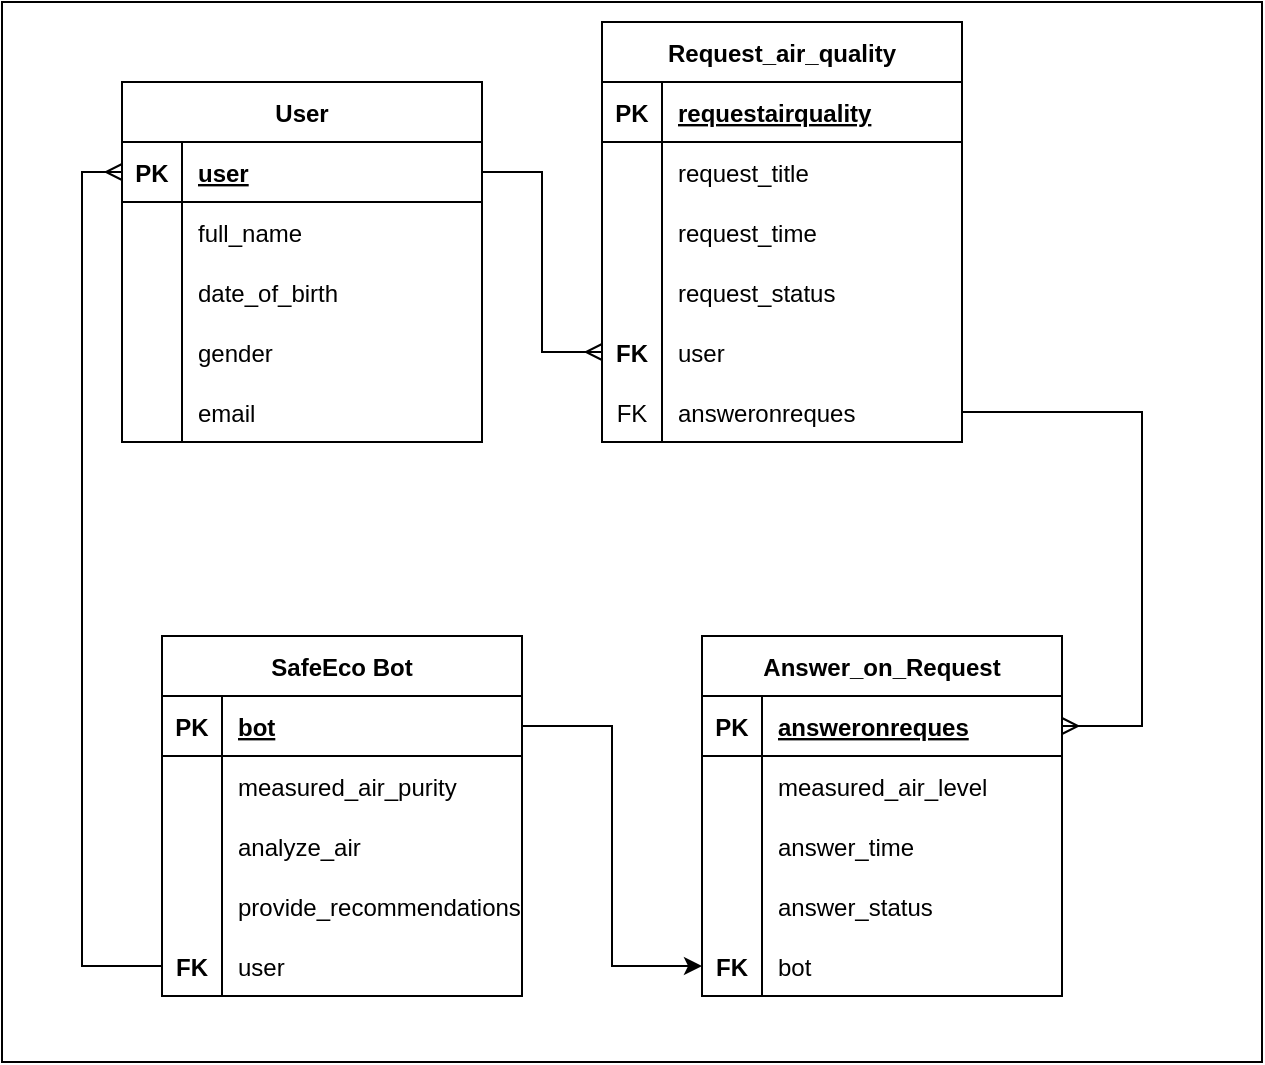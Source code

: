 <mxfile version="15.8.4" type="device"><diagram name="Страница — 1" id="PBsCXd5WmThWlhP5KfTM"><mxGraphModel dx="1038" dy="1476" grid="1" gridSize="10" guides="1" tooltips="1" connect="1" arrows="1" fold="1" page="1" pageScale="1" pageWidth="1169" pageHeight="827" math="0" shadow="0"><root><mxCell id="0"/><mxCell id="1" parent="0"/><mxCell id="3SEpOaOU_BPswneahcGI-242" value="" style="rounded=0;whiteSpace=wrap;html=1;" parent="1" vertex="1"><mxGeometry y="-820" width="630" height="530" as="geometry"/></mxCell><mxCell id="3SEpOaOU_BPswneahcGI-46" value="User" style="shape=table;startSize=30;container=1;collapsible=1;childLayout=tableLayout;fixedRows=1;rowLines=0;fontStyle=1;align=center;resizeLast=1;" parent="1" vertex="1"><mxGeometry x="60" y="-780" width="180" height="180" as="geometry"/></mxCell><mxCell id="3SEpOaOU_BPswneahcGI-47" value="" style="shape=partialRectangle;collapsible=0;dropTarget=0;pointerEvents=0;fillColor=none;top=0;left=0;bottom=1;right=0;points=[[0,0.5],[1,0.5]];portConstraint=eastwest;" parent="3SEpOaOU_BPswneahcGI-46" vertex="1"><mxGeometry y="30" width="180" height="30" as="geometry"/></mxCell><mxCell id="3SEpOaOU_BPswneahcGI-48" value="PK" style="shape=partialRectangle;connectable=0;fillColor=none;top=0;left=0;bottom=0;right=0;fontStyle=1;overflow=hidden;" parent="3SEpOaOU_BPswneahcGI-47" vertex="1"><mxGeometry width="30" height="30" as="geometry"><mxRectangle width="30" height="30" as="alternateBounds"/></mxGeometry></mxCell><mxCell id="3SEpOaOU_BPswneahcGI-49" value="user" style="shape=partialRectangle;connectable=0;fillColor=none;top=0;left=0;bottom=0;right=0;align=left;spacingLeft=6;fontStyle=5;overflow=hidden;" parent="3SEpOaOU_BPswneahcGI-47" vertex="1"><mxGeometry x="30" width="150" height="30" as="geometry"><mxRectangle width="150" height="30" as="alternateBounds"/></mxGeometry></mxCell><mxCell id="3SEpOaOU_BPswneahcGI-50" value="" style="shape=partialRectangle;collapsible=0;dropTarget=0;pointerEvents=0;fillColor=none;top=0;left=0;bottom=0;right=0;points=[[0,0.5],[1,0.5]];portConstraint=eastwest;" parent="3SEpOaOU_BPswneahcGI-46" vertex="1"><mxGeometry y="60" width="180" height="30" as="geometry"/></mxCell><mxCell id="3SEpOaOU_BPswneahcGI-51" value="" style="shape=partialRectangle;connectable=0;fillColor=none;top=0;left=0;bottom=0;right=0;editable=1;overflow=hidden;" parent="3SEpOaOU_BPswneahcGI-50" vertex="1"><mxGeometry width="30" height="30" as="geometry"><mxRectangle width="30" height="30" as="alternateBounds"/></mxGeometry></mxCell><mxCell id="3SEpOaOU_BPswneahcGI-52" value="full_name" style="shape=partialRectangle;connectable=0;fillColor=none;top=0;left=0;bottom=0;right=0;align=left;spacingLeft=6;overflow=hidden;" parent="3SEpOaOU_BPswneahcGI-50" vertex="1"><mxGeometry x="30" width="150" height="30" as="geometry"><mxRectangle width="150" height="30" as="alternateBounds"/></mxGeometry></mxCell><mxCell id="3SEpOaOU_BPswneahcGI-53" value="" style="shape=partialRectangle;collapsible=0;dropTarget=0;pointerEvents=0;fillColor=none;top=0;left=0;bottom=0;right=0;points=[[0,0.5],[1,0.5]];portConstraint=eastwest;" parent="3SEpOaOU_BPswneahcGI-46" vertex="1"><mxGeometry y="90" width="180" height="30" as="geometry"/></mxCell><mxCell id="3SEpOaOU_BPswneahcGI-54" value="" style="shape=partialRectangle;connectable=0;fillColor=none;top=0;left=0;bottom=0;right=0;editable=1;overflow=hidden;fontStyle=1" parent="3SEpOaOU_BPswneahcGI-53" vertex="1"><mxGeometry width="30" height="30" as="geometry"><mxRectangle width="30" height="30" as="alternateBounds"/></mxGeometry></mxCell><mxCell id="3SEpOaOU_BPswneahcGI-55" value="date_of_birth" style="shape=partialRectangle;connectable=0;fillColor=none;top=0;left=0;bottom=0;right=0;align=left;spacingLeft=6;overflow=hidden;" parent="3SEpOaOU_BPswneahcGI-53" vertex="1"><mxGeometry x="30" width="150" height="30" as="geometry"><mxRectangle width="150" height="30" as="alternateBounds"/></mxGeometry></mxCell><mxCell id="3SEpOaOU_BPswneahcGI-56" value="" style="shape=partialRectangle;collapsible=0;dropTarget=0;pointerEvents=0;fillColor=none;top=0;left=0;bottom=0;right=0;points=[[0,0.5],[1,0.5]];portConstraint=eastwest;" parent="3SEpOaOU_BPswneahcGI-46" vertex="1"><mxGeometry y="120" width="180" height="30" as="geometry"/></mxCell><mxCell id="3SEpOaOU_BPswneahcGI-57" value="" style="shape=partialRectangle;connectable=0;fillColor=none;top=0;left=0;bottom=0;right=0;editable=1;overflow=hidden;fontStyle=1" parent="3SEpOaOU_BPswneahcGI-56" vertex="1"><mxGeometry width="30" height="30" as="geometry"><mxRectangle width="30" height="30" as="alternateBounds"/></mxGeometry></mxCell><mxCell id="3SEpOaOU_BPswneahcGI-58" value="gender" style="shape=partialRectangle;connectable=0;fillColor=none;top=0;left=0;bottom=0;right=0;align=left;spacingLeft=6;overflow=hidden;" parent="3SEpOaOU_BPswneahcGI-56" vertex="1"><mxGeometry x="30" width="150" height="30" as="geometry"><mxRectangle width="150" height="30" as="alternateBounds"/></mxGeometry></mxCell><mxCell id="I8bGM_1L3u9yay8RhePR-1" value="" style="shape=partialRectangle;collapsible=0;dropTarget=0;pointerEvents=0;fillColor=none;top=0;left=0;bottom=0;right=0;points=[[0,0.5],[1,0.5]];portConstraint=eastwest;" vertex="1" parent="3SEpOaOU_BPswneahcGI-46"><mxGeometry y="150" width="180" height="30" as="geometry"/></mxCell><mxCell id="I8bGM_1L3u9yay8RhePR-2" value="" style="shape=partialRectangle;connectable=0;fillColor=none;top=0;left=0;bottom=0;right=0;editable=1;overflow=hidden;fontStyle=1" vertex="1" parent="I8bGM_1L3u9yay8RhePR-1"><mxGeometry width="30" height="30" as="geometry"><mxRectangle width="30" height="30" as="alternateBounds"/></mxGeometry></mxCell><mxCell id="I8bGM_1L3u9yay8RhePR-3" value="email" style="shape=partialRectangle;connectable=0;fillColor=none;top=0;left=0;bottom=0;right=0;align=left;spacingLeft=6;overflow=hidden;" vertex="1" parent="I8bGM_1L3u9yay8RhePR-1"><mxGeometry x="30" width="150" height="30" as="geometry"><mxRectangle width="150" height="30" as="alternateBounds"/></mxGeometry></mxCell><mxCell id="3SEpOaOU_BPswneahcGI-110" value="SafeEco Bot" style="shape=table;startSize=30;container=1;collapsible=1;childLayout=tableLayout;fixedRows=1;rowLines=0;fontStyle=1;align=center;resizeLast=1;" parent="1" vertex="1"><mxGeometry x="80" y="-503" width="180" height="180" as="geometry"/></mxCell><mxCell id="3SEpOaOU_BPswneahcGI-111" value="" style="shape=partialRectangle;collapsible=0;dropTarget=0;pointerEvents=0;fillColor=none;top=0;left=0;bottom=1;right=0;points=[[0,0.5],[1,0.5]];portConstraint=eastwest;" parent="3SEpOaOU_BPswneahcGI-110" vertex="1"><mxGeometry y="30" width="180" height="30" as="geometry"/></mxCell><mxCell id="3SEpOaOU_BPswneahcGI-112" value="PK" style="shape=partialRectangle;connectable=0;fillColor=none;top=0;left=0;bottom=0;right=0;fontStyle=1;overflow=hidden;" parent="3SEpOaOU_BPswneahcGI-111" vertex="1"><mxGeometry width="30" height="30" as="geometry"><mxRectangle width="30" height="30" as="alternateBounds"/></mxGeometry></mxCell><mxCell id="3SEpOaOU_BPswneahcGI-113" value="bot" style="shape=partialRectangle;connectable=0;fillColor=none;top=0;left=0;bottom=0;right=0;align=left;spacingLeft=6;fontStyle=5;overflow=hidden;" parent="3SEpOaOU_BPswneahcGI-111" vertex="1"><mxGeometry x="30" width="150" height="30" as="geometry"><mxRectangle width="150" height="30" as="alternateBounds"/></mxGeometry></mxCell><mxCell id="3SEpOaOU_BPswneahcGI-114" value="" style="shape=partialRectangle;collapsible=0;dropTarget=0;pointerEvents=0;fillColor=none;top=0;left=0;bottom=0;right=0;points=[[0,0.5],[1,0.5]];portConstraint=eastwest;" parent="3SEpOaOU_BPswneahcGI-110" vertex="1"><mxGeometry y="60" width="180" height="30" as="geometry"/></mxCell><mxCell id="3SEpOaOU_BPswneahcGI-115" value="" style="shape=partialRectangle;connectable=0;fillColor=none;top=0;left=0;bottom=0;right=0;editable=1;overflow=hidden;" parent="3SEpOaOU_BPswneahcGI-114" vertex="1"><mxGeometry width="30" height="30" as="geometry"><mxRectangle width="30" height="30" as="alternateBounds"/></mxGeometry></mxCell><mxCell id="3SEpOaOU_BPswneahcGI-116" value="measured_air_purity" style="shape=partialRectangle;connectable=0;fillColor=none;top=0;left=0;bottom=0;right=0;align=left;spacingLeft=6;overflow=hidden;" parent="3SEpOaOU_BPswneahcGI-114" vertex="1"><mxGeometry x="30" width="150" height="30" as="geometry"><mxRectangle width="150" height="30" as="alternateBounds"/></mxGeometry></mxCell><mxCell id="3SEpOaOU_BPswneahcGI-117" value="" style="shape=partialRectangle;collapsible=0;dropTarget=0;pointerEvents=0;fillColor=none;top=0;left=0;bottom=0;right=0;points=[[0,0.5],[1,0.5]];portConstraint=eastwest;" parent="3SEpOaOU_BPswneahcGI-110" vertex="1"><mxGeometry y="90" width="180" height="30" as="geometry"/></mxCell><mxCell id="3SEpOaOU_BPswneahcGI-118" value="" style="shape=partialRectangle;connectable=0;fillColor=none;top=0;left=0;bottom=0;right=0;editable=1;overflow=hidden;fontStyle=1" parent="3SEpOaOU_BPswneahcGI-117" vertex="1"><mxGeometry width="30" height="30" as="geometry"><mxRectangle width="30" height="30" as="alternateBounds"/></mxGeometry></mxCell><mxCell id="3SEpOaOU_BPswneahcGI-119" value="analyze_air" style="shape=partialRectangle;connectable=0;fillColor=none;top=0;left=0;bottom=0;right=0;align=left;spacingLeft=6;overflow=hidden;" parent="3SEpOaOU_BPswneahcGI-117" vertex="1"><mxGeometry x="30" width="150" height="30" as="geometry"><mxRectangle width="150" height="30" as="alternateBounds"/></mxGeometry></mxCell><mxCell id="3SEpOaOU_BPswneahcGI-120" value="" style="shape=partialRectangle;collapsible=0;dropTarget=0;pointerEvents=0;fillColor=none;top=0;left=0;bottom=0;right=0;points=[[0,0.5],[1,0.5]];portConstraint=eastwest;" parent="3SEpOaOU_BPswneahcGI-110" vertex="1"><mxGeometry y="120" width="180" height="30" as="geometry"/></mxCell><mxCell id="3SEpOaOU_BPswneahcGI-121" value="" style="shape=partialRectangle;connectable=0;fillColor=none;top=0;left=0;bottom=0;right=0;editable=1;overflow=hidden;" parent="3SEpOaOU_BPswneahcGI-120" vertex="1"><mxGeometry width="30" height="30" as="geometry"><mxRectangle width="30" height="30" as="alternateBounds"/></mxGeometry></mxCell><mxCell id="3SEpOaOU_BPswneahcGI-122" value="provide_recommendations" style="shape=partialRectangle;connectable=0;fillColor=none;top=0;left=0;bottom=0;right=0;align=left;spacingLeft=6;overflow=hidden;" parent="3SEpOaOU_BPswneahcGI-120" vertex="1"><mxGeometry x="30" width="150" height="30" as="geometry"><mxRectangle width="150" height="30" as="alternateBounds"/></mxGeometry></mxCell><mxCell id="I8bGM_1L3u9yay8RhePR-13" value="" style="shape=partialRectangle;collapsible=0;dropTarget=0;pointerEvents=0;fillColor=none;top=0;left=0;bottom=0;right=0;points=[[0,0.5],[1,0.5]];portConstraint=eastwest;" vertex="1" parent="3SEpOaOU_BPswneahcGI-110"><mxGeometry y="150" width="180" height="30" as="geometry"/></mxCell><mxCell id="I8bGM_1L3u9yay8RhePR-14" value="FK" style="shape=partialRectangle;connectable=0;fillColor=none;top=0;left=0;bottom=0;right=0;editable=1;overflow=hidden;fontStyle=1" vertex="1" parent="I8bGM_1L3u9yay8RhePR-13"><mxGeometry width="30" height="30" as="geometry"><mxRectangle width="30" height="30" as="alternateBounds"/></mxGeometry></mxCell><mxCell id="I8bGM_1L3u9yay8RhePR-15" value="user" style="shape=partialRectangle;connectable=0;fillColor=none;top=0;left=0;bottom=0;right=0;align=left;spacingLeft=6;overflow=hidden;" vertex="1" parent="I8bGM_1L3u9yay8RhePR-13"><mxGeometry x="30" width="150" height="30" as="geometry"><mxRectangle width="150" height="30" as="alternateBounds"/></mxGeometry></mxCell><mxCell id="3SEpOaOU_BPswneahcGI-129" value="Request_air_quality" style="shape=table;startSize=30;container=1;collapsible=1;childLayout=tableLayout;fixedRows=1;rowLines=0;fontStyle=1;align=center;resizeLast=1;" parent="1" vertex="1"><mxGeometry x="300" y="-810" width="180" height="210" as="geometry"/></mxCell><mxCell id="3SEpOaOU_BPswneahcGI-130" value="" style="shape=partialRectangle;collapsible=0;dropTarget=0;pointerEvents=0;fillColor=none;top=0;left=0;bottom=1;right=0;points=[[0,0.5],[1,0.5]];portConstraint=eastwest;" parent="3SEpOaOU_BPswneahcGI-129" vertex="1"><mxGeometry y="30" width="180" height="30" as="geometry"/></mxCell><mxCell id="3SEpOaOU_BPswneahcGI-131" value="PK" style="shape=partialRectangle;connectable=0;fillColor=none;top=0;left=0;bottom=0;right=0;fontStyle=1;overflow=hidden;" parent="3SEpOaOU_BPswneahcGI-130" vertex="1"><mxGeometry width="30" height="30" as="geometry"><mxRectangle width="30" height="30" as="alternateBounds"/></mxGeometry></mxCell><mxCell id="3SEpOaOU_BPswneahcGI-132" value="requestairquality" style="shape=partialRectangle;connectable=0;fillColor=none;top=0;left=0;bottom=0;right=0;align=left;spacingLeft=6;fontStyle=5;overflow=hidden;" parent="3SEpOaOU_BPswneahcGI-130" vertex="1"><mxGeometry x="30" width="150" height="30" as="geometry"><mxRectangle width="150" height="30" as="alternateBounds"/></mxGeometry></mxCell><mxCell id="3SEpOaOU_BPswneahcGI-133" value="" style="shape=partialRectangle;collapsible=0;dropTarget=0;pointerEvents=0;fillColor=none;top=0;left=0;bottom=0;right=0;points=[[0,0.5],[1,0.5]];portConstraint=eastwest;" parent="3SEpOaOU_BPswneahcGI-129" vertex="1"><mxGeometry y="60" width="180" height="30" as="geometry"/></mxCell><mxCell id="3SEpOaOU_BPswneahcGI-134" value="" style="shape=partialRectangle;connectable=0;fillColor=none;top=0;left=0;bottom=0;right=0;editable=1;overflow=hidden;" parent="3SEpOaOU_BPswneahcGI-133" vertex="1"><mxGeometry width="30" height="30" as="geometry"><mxRectangle width="30" height="30" as="alternateBounds"/></mxGeometry></mxCell><mxCell id="3SEpOaOU_BPswneahcGI-135" value="request_title" style="shape=partialRectangle;connectable=0;fillColor=none;top=0;left=0;bottom=0;right=0;align=left;spacingLeft=6;overflow=hidden;" parent="3SEpOaOU_BPswneahcGI-133" vertex="1"><mxGeometry x="30" width="150" height="30" as="geometry"><mxRectangle width="150" height="30" as="alternateBounds"/></mxGeometry></mxCell><mxCell id="3SEpOaOU_BPswneahcGI-136" value="" style="shape=partialRectangle;collapsible=0;dropTarget=0;pointerEvents=0;fillColor=none;top=0;left=0;bottom=0;right=0;points=[[0,0.5],[1,0.5]];portConstraint=eastwest;" parent="3SEpOaOU_BPswneahcGI-129" vertex="1"><mxGeometry y="90" width="180" height="30" as="geometry"/></mxCell><mxCell id="3SEpOaOU_BPswneahcGI-137" value="" style="shape=partialRectangle;connectable=0;fillColor=none;top=0;left=0;bottom=0;right=0;editable=1;overflow=hidden;fontStyle=1" parent="3SEpOaOU_BPswneahcGI-136" vertex="1"><mxGeometry width="30" height="30" as="geometry"><mxRectangle width="30" height="30" as="alternateBounds"/></mxGeometry></mxCell><mxCell id="3SEpOaOU_BPswneahcGI-138" value="request_time" style="shape=partialRectangle;connectable=0;fillColor=none;top=0;left=0;bottom=0;right=0;align=left;spacingLeft=6;overflow=hidden;" parent="3SEpOaOU_BPswneahcGI-136" vertex="1"><mxGeometry x="30" width="150" height="30" as="geometry"><mxRectangle width="150" height="30" as="alternateBounds"/></mxGeometry></mxCell><mxCell id="3SEpOaOU_BPswneahcGI-139" value="" style="shape=partialRectangle;collapsible=0;dropTarget=0;pointerEvents=0;fillColor=none;top=0;left=0;bottom=0;right=0;points=[[0,0.5],[1,0.5]];portConstraint=eastwest;" parent="3SEpOaOU_BPswneahcGI-129" vertex="1"><mxGeometry y="120" width="180" height="30" as="geometry"/></mxCell><mxCell id="3SEpOaOU_BPswneahcGI-140" value="" style="shape=partialRectangle;connectable=0;fillColor=none;top=0;left=0;bottom=0;right=0;editable=1;overflow=hidden;fontStyle=1" parent="3SEpOaOU_BPswneahcGI-139" vertex="1"><mxGeometry width="30" height="30" as="geometry"><mxRectangle width="30" height="30" as="alternateBounds"/></mxGeometry></mxCell><mxCell id="3SEpOaOU_BPswneahcGI-141" value="request_status" style="shape=partialRectangle;connectable=0;fillColor=none;top=0;left=0;bottom=0;right=0;align=left;spacingLeft=6;overflow=hidden;" parent="3SEpOaOU_BPswneahcGI-139" vertex="1"><mxGeometry x="30" width="150" height="30" as="geometry"><mxRectangle width="150" height="30" as="alternateBounds"/></mxGeometry></mxCell><mxCell id="3SEpOaOU_BPswneahcGI-171" value="" style="shape=partialRectangle;collapsible=0;dropTarget=0;pointerEvents=0;fillColor=none;top=0;left=0;bottom=0;right=0;points=[[0,0.5],[1,0.5]];portConstraint=eastwest;" parent="3SEpOaOU_BPswneahcGI-129" vertex="1"><mxGeometry y="150" width="180" height="30" as="geometry"/></mxCell><mxCell id="3SEpOaOU_BPswneahcGI-172" value="FK" style="shape=partialRectangle;connectable=0;fillColor=none;top=0;left=0;bottom=0;right=0;editable=1;overflow=hidden;fontStyle=1" parent="3SEpOaOU_BPswneahcGI-171" vertex="1"><mxGeometry width="30" height="30" as="geometry"><mxRectangle width="30" height="30" as="alternateBounds"/></mxGeometry></mxCell><mxCell id="3SEpOaOU_BPswneahcGI-173" value="user" style="shape=partialRectangle;connectable=0;fillColor=none;top=0;left=0;bottom=0;right=0;align=left;spacingLeft=6;overflow=hidden;" parent="3SEpOaOU_BPswneahcGI-171" vertex="1"><mxGeometry x="30" width="150" height="30" as="geometry"><mxRectangle width="150" height="30" as="alternateBounds"/></mxGeometry></mxCell><mxCell id="I8bGM_1L3u9yay8RhePR-4" value="" style="shape=partialRectangle;collapsible=0;dropTarget=0;pointerEvents=0;fillColor=none;top=0;left=0;bottom=0;right=0;points=[[0,0.5],[1,0.5]];portConstraint=eastwest;" vertex="1" parent="3SEpOaOU_BPswneahcGI-129"><mxGeometry y="180" width="180" height="30" as="geometry"/></mxCell><mxCell id="I8bGM_1L3u9yay8RhePR-5" value="FK" style="shape=partialRectangle;connectable=0;fillColor=none;top=0;left=0;bottom=0;right=0;editable=1;overflow=hidden;" vertex="1" parent="I8bGM_1L3u9yay8RhePR-4"><mxGeometry width="30" height="30" as="geometry"><mxRectangle width="30" height="30" as="alternateBounds"/></mxGeometry></mxCell><mxCell id="I8bGM_1L3u9yay8RhePR-6" value="answeronreques" style="shape=partialRectangle;connectable=0;fillColor=none;top=0;left=0;bottom=0;right=0;align=left;spacingLeft=6;overflow=hidden;" vertex="1" parent="I8bGM_1L3u9yay8RhePR-4"><mxGeometry x="30" width="150" height="30" as="geometry"><mxRectangle width="150" height="30" as="alternateBounds"/></mxGeometry></mxCell><mxCell id="3SEpOaOU_BPswneahcGI-174" value="Answer_on_Request" style="shape=table;startSize=30;container=1;collapsible=1;childLayout=tableLayout;fixedRows=1;rowLines=0;fontStyle=1;align=center;resizeLast=1;" parent="1" vertex="1"><mxGeometry x="350" y="-503" width="180" height="180" as="geometry"/></mxCell><mxCell id="3SEpOaOU_BPswneahcGI-175" value="" style="shape=partialRectangle;collapsible=0;dropTarget=0;pointerEvents=0;fillColor=none;top=0;left=0;bottom=1;right=0;points=[[0,0.5],[1,0.5]];portConstraint=eastwest;" parent="3SEpOaOU_BPswneahcGI-174" vertex="1"><mxGeometry y="30" width="180" height="30" as="geometry"/></mxCell><mxCell id="3SEpOaOU_BPswneahcGI-176" value="PK" style="shape=partialRectangle;connectable=0;fillColor=none;top=0;left=0;bottom=0;right=0;fontStyle=1;overflow=hidden;" parent="3SEpOaOU_BPswneahcGI-175" vertex="1"><mxGeometry width="30" height="30" as="geometry"><mxRectangle width="30" height="30" as="alternateBounds"/></mxGeometry></mxCell><mxCell id="3SEpOaOU_BPswneahcGI-177" value="answeronreques" style="shape=partialRectangle;connectable=0;fillColor=none;top=0;left=0;bottom=0;right=0;align=left;spacingLeft=6;fontStyle=5;overflow=hidden;" parent="3SEpOaOU_BPswneahcGI-175" vertex="1"><mxGeometry x="30" width="150" height="30" as="geometry"><mxRectangle width="150" height="30" as="alternateBounds"/></mxGeometry></mxCell><mxCell id="3SEpOaOU_BPswneahcGI-178" value="" style="shape=partialRectangle;collapsible=0;dropTarget=0;pointerEvents=0;fillColor=none;top=0;left=0;bottom=0;right=0;points=[[0,0.5],[1,0.5]];portConstraint=eastwest;" parent="3SEpOaOU_BPswneahcGI-174" vertex="1"><mxGeometry y="60" width="180" height="30" as="geometry"/></mxCell><mxCell id="3SEpOaOU_BPswneahcGI-179" value="" style="shape=partialRectangle;connectable=0;fillColor=none;top=0;left=0;bottom=0;right=0;editable=1;overflow=hidden;" parent="3SEpOaOU_BPswneahcGI-178" vertex="1"><mxGeometry width="30" height="30" as="geometry"><mxRectangle width="30" height="30" as="alternateBounds"/></mxGeometry></mxCell><mxCell id="3SEpOaOU_BPswneahcGI-180" value="measured_air_level" style="shape=partialRectangle;connectable=0;fillColor=none;top=0;left=0;bottom=0;right=0;align=left;spacingLeft=6;overflow=hidden;" parent="3SEpOaOU_BPswneahcGI-178" vertex="1"><mxGeometry x="30" width="150" height="30" as="geometry"><mxRectangle width="150" height="30" as="alternateBounds"/></mxGeometry></mxCell><mxCell id="3SEpOaOU_BPswneahcGI-181" value="" style="shape=partialRectangle;collapsible=0;dropTarget=0;pointerEvents=0;fillColor=none;top=0;left=0;bottom=0;right=0;points=[[0,0.5],[1,0.5]];portConstraint=eastwest;" parent="3SEpOaOU_BPswneahcGI-174" vertex="1"><mxGeometry y="90" width="180" height="30" as="geometry"/></mxCell><mxCell id="3SEpOaOU_BPswneahcGI-182" value="" style="shape=partialRectangle;connectable=0;fillColor=none;top=0;left=0;bottom=0;right=0;editable=1;overflow=hidden;fontStyle=1" parent="3SEpOaOU_BPswneahcGI-181" vertex="1"><mxGeometry width="30" height="30" as="geometry"><mxRectangle width="30" height="30" as="alternateBounds"/></mxGeometry></mxCell><mxCell id="3SEpOaOU_BPswneahcGI-183" value="answer_time" style="shape=partialRectangle;connectable=0;fillColor=none;top=0;left=0;bottom=0;right=0;align=left;spacingLeft=6;overflow=hidden;" parent="3SEpOaOU_BPswneahcGI-181" vertex="1"><mxGeometry x="30" width="150" height="30" as="geometry"><mxRectangle width="150" height="30" as="alternateBounds"/></mxGeometry></mxCell><mxCell id="3SEpOaOU_BPswneahcGI-187" value="" style="shape=partialRectangle;collapsible=0;dropTarget=0;pointerEvents=0;fillColor=none;top=0;left=0;bottom=0;right=0;points=[[0,0.5],[1,0.5]];portConstraint=eastwest;" parent="3SEpOaOU_BPswneahcGI-174" vertex="1"><mxGeometry y="120" width="180" height="30" as="geometry"/></mxCell><mxCell id="3SEpOaOU_BPswneahcGI-188" value="" style="shape=partialRectangle;connectable=0;fillColor=none;top=0;left=0;bottom=0;right=0;editable=1;overflow=hidden;fontStyle=1" parent="3SEpOaOU_BPswneahcGI-187" vertex="1"><mxGeometry width="30" height="30" as="geometry"><mxRectangle width="30" height="30" as="alternateBounds"/></mxGeometry></mxCell><mxCell id="3SEpOaOU_BPswneahcGI-189" value="answer_status" style="shape=partialRectangle;connectable=0;fillColor=none;top=0;left=0;bottom=0;right=0;align=left;spacingLeft=6;overflow=hidden;" parent="3SEpOaOU_BPswneahcGI-187" vertex="1"><mxGeometry x="30" width="150" height="30" as="geometry"><mxRectangle width="150" height="30" as="alternateBounds"/></mxGeometry></mxCell><mxCell id="6tSy8G0uFoil-sSPwVQC-14" value="" style="shape=partialRectangle;collapsible=0;dropTarget=0;pointerEvents=0;fillColor=none;top=0;left=0;bottom=0;right=0;points=[[0,0.5],[1,0.5]];portConstraint=eastwest;" parent="3SEpOaOU_BPswneahcGI-174" vertex="1"><mxGeometry y="150" width="180" height="30" as="geometry"/></mxCell><mxCell id="6tSy8G0uFoil-sSPwVQC-15" value="FK" style="shape=partialRectangle;connectable=0;fillColor=none;top=0;left=0;bottom=0;right=0;editable=1;overflow=hidden;fontStyle=1" parent="6tSy8G0uFoil-sSPwVQC-14" vertex="1"><mxGeometry width="30" height="30" as="geometry"><mxRectangle width="30" height="30" as="alternateBounds"/></mxGeometry></mxCell><mxCell id="6tSy8G0uFoil-sSPwVQC-16" value="bot" style="shape=partialRectangle;connectable=0;fillColor=none;top=0;left=0;bottom=0;right=0;align=left;spacingLeft=6;overflow=hidden;" parent="6tSy8G0uFoil-sSPwVQC-14" vertex="1"><mxGeometry x="30" width="150" height="30" as="geometry"><mxRectangle width="150" height="30" as="alternateBounds"/></mxGeometry></mxCell><mxCell id="3SEpOaOU_BPswneahcGI-237" style="edgeStyle=orthogonalEdgeStyle;rounded=0;orthogonalLoop=1;jettySize=auto;html=1;exitX=1;exitY=0.5;exitDx=0;exitDy=0;entryX=0;entryY=0.5;entryDx=0;entryDy=0;endArrow=ERmany;endFill=0;" parent="1" source="3SEpOaOU_BPswneahcGI-47" target="3SEpOaOU_BPswneahcGI-171" edge="1"><mxGeometry relative="1" as="geometry"/></mxCell><mxCell id="3SEpOaOU_BPswneahcGI-239" style="edgeStyle=orthogonalEdgeStyle;rounded=0;orthogonalLoop=1;jettySize=auto;html=1;exitX=1;exitY=0.5;exitDx=0;exitDy=0;endArrow=ERmany;endFill=0;entryX=1;entryY=0.5;entryDx=0;entryDy=0;" parent="1" source="I8bGM_1L3u9yay8RhePR-4" target="3SEpOaOU_BPswneahcGI-175" edge="1"><mxGeometry relative="1" as="geometry"><mxPoint x="690" y="-465" as="targetPoint"/><Array as="points"><mxPoint x="570" y="-615"/><mxPoint x="570" y="-458"/></Array></mxGeometry></mxCell><mxCell id="I8bGM_1L3u9yay8RhePR-19" style="edgeStyle=orthogonalEdgeStyle;rounded=0;orthogonalLoop=1;jettySize=auto;html=1;entryX=0;entryY=0.5;entryDx=0;entryDy=0;exitX=1;exitY=0.5;exitDx=0;exitDy=0;" edge="1" parent="1" source="3SEpOaOU_BPswneahcGI-111" target="6tSy8G0uFoil-sSPwVQC-14"><mxGeometry relative="1" as="geometry"/></mxCell><mxCell id="I8bGM_1L3u9yay8RhePR-20" value="" style="edgeStyle=elbowEdgeStyle;fontSize=12;html=1;endArrow=ERmany;rounded=0;entryX=0;entryY=0.5;entryDx=0;entryDy=0;exitX=0;exitY=0.5;exitDx=0;exitDy=0;startArrow=none;startFill=0;" edge="1" parent="1" source="I8bGM_1L3u9yay8RhePR-13" target="3SEpOaOU_BPswneahcGI-47"><mxGeometry width="100" height="100" relative="1" as="geometry"><mxPoint x="240" y="-725" as="sourcePoint"/><mxPoint x="310" y="-705" as="targetPoint"/><Array as="points"><mxPoint x="40" y="-400"/></Array></mxGeometry></mxCell></root></mxGraphModel></diagram></mxfile>